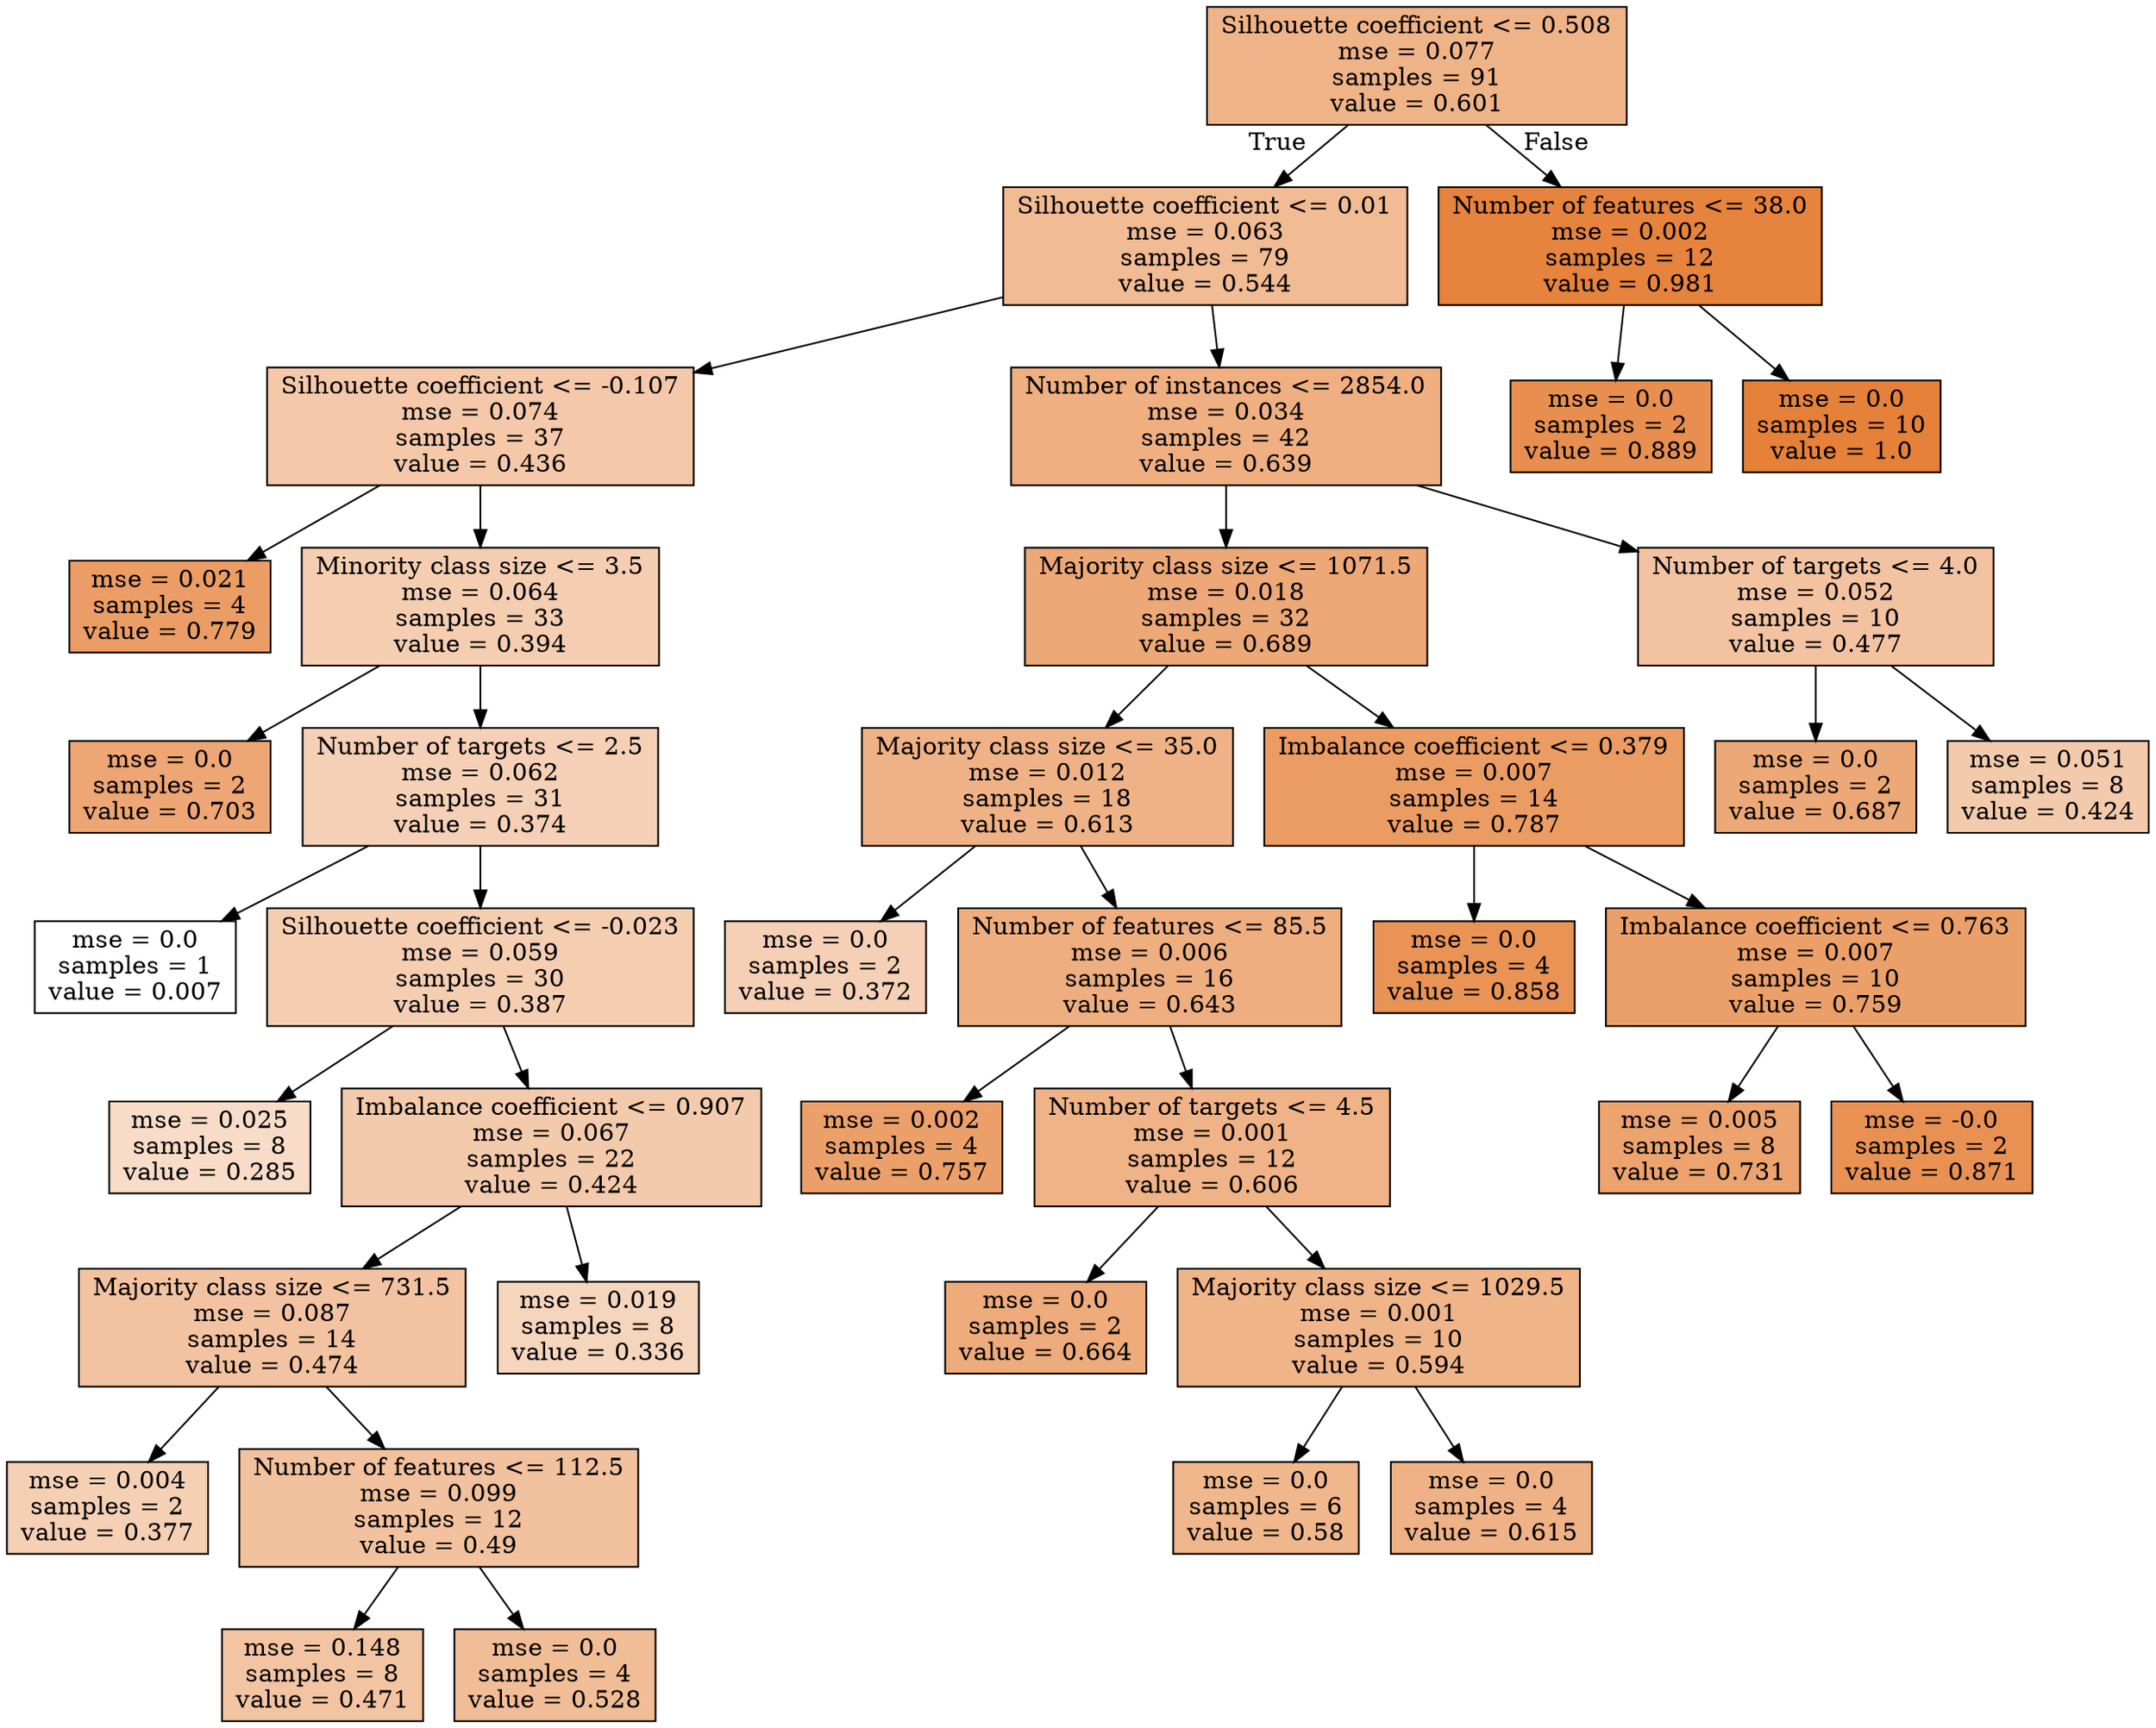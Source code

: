 digraph Tree {
node [shape=box, style="filled", color="black"] ;
0 [label="Silhouette coefficient <= 0.508\nmse = 0.077\nsamples = 91\nvalue = 0.601", fillcolor="#e5813999"] ;
1 [label="Silhouette coefficient <= 0.01\nmse = 0.063\nsamples = 79\nvalue = 0.544", fillcolor="#e581398a"] ;
0 -> 1 [labeldistance=2.5, labelangle=45, headlabel="True"] ;
2 [label="Silhouette coefficient <= -0.107\nmse = 0.074\nsamples = 37\nvalue = 0.436", fillcolor="#e581396e"] ;
1 -> 2 ;
3 [label="mse = 0.021\nsamples = 4\nvalue = 0.779", fillcolor="#e58139c6"] ;
2 -> 3 ;
4 [label="Minority class size <= 3.5\nmse = 0.064\nsamples = 33\nvalue = 0.394", fillcolor="#e5813963"] ;
2 -> 4 ;
5 [label="mse = 0.0\nsamples = 2\nvalue = 0.703", fillcolor="#e58139b3"] ;
4 -> 5 ;
6 [label="Number of targets <= 2.5\nmse = 0.062\nsamples = 31\nvalue = 0.374", fillcolor="#e581395e"] ;
4 -> 6 ;
7 [label="mse = 0.0\nsamples = 1\nvalue = 0.007", fillcolor="#e5813900"] ;
6 -> 7 ;
8 [label="Silhouette coefficient <= -0.023\nmse = 0.059\nsamples = 30\nvalue = 0.387", fillcolor="#e5813962"] ;
6 -> 8 ;
9 [label="mse = 0.025\nsamples = 8\nvalue = 0.285", fillcolor="#e5813947"] ;
8 -> 9 ;
10 [label="Imbalance coefficient <= 0.907\nmse = 0.067\nsamples = 22\nvalue = 0.424", fillcolor="#e581396b"] ;
8 -> 10 ;
11 [label="Majority class size <= 731.5\nmse = 0.087\nsamples = 14\nvalue = 0.474", fillcolor="#e5813978"] ;
10 -> 11 ;
12 [label="mse = 0.004\nsamples = 2\nvalue = 0.377", fillcolor="#e581395f"] ;
11 -> 12 ;
13 [label="Number of features <= 112.5\nmse = 0.099\nsamples = 12\nvalue = 0.49", fillcolor="#e581397c"] ;
11 -> 13 ;
14 [label="mse = 0.148\nsamples = 8\nvalue = 0.471", fillcolor="#e5813977"] ;
13 -> 14 ;
15 [label="mse = 0.0\nsamples = 4\nvalue = 0.528", fillcolor="#e5813986"] ;
13 -> 15 ;
16 [label="mse = 0.019\nsamples = 8\nvalue = 0.336", fillcolor="#e5813954"] ;
10 -> 16 ;
17 [label="Number of instances <= 2854.0\nmse = 0.034\nsamples = 42\nvalue = 0.639", fillcolor="#e58139a2"] ;
1 -> 17 ;
18 [label="Majority class size <= 1071.5\nmse = 0.018\nsamples = 32\nvalue = 0.689", fillcolor="#e58139af"] ;
17 -> 18 ;
19 [label="Majority class size <= 35.0\nmse = 0.012\nsamples = 18\nvalue = 0.613", fillcolor="#e581399c"] ;
18 -> 19 ;
20 [label="mse = 0.0\nsamples = 2\nvalue = 0.372", fillcolor="#e581395e"] ;
19 -> 20 ;
21 [label="Number of features <= 85.5\nmse = 0.006\nsamples = 16\nvalue = 0.643", fillcolor="#e58139a3"] ;
19 -> 21 ;
22 [label="mse = 0.002\nsamples = 4\nvalue = 0.757", fillcolor="#e58139c1"] ;
21 -> 22 ;
23 [label="Number of targets <= 4.5\nmse = 0.001\nsamples = 12\nvalue = 0.606", fillcolor="#e581399a"] ;
21 -> 23 ;
24 [label="mse = 0.0\nsamples = 2\nvalue = 0.664", fillcolor="#e58139a9"] ;
23 -> 24 ;
25 [label="Majority class size <= 1029.5\nmse = 0.001\nsamples = 10\nvalue = 0.594", fillcolor="#e5813997"] ;
23 -> 25 ;
26 [label="mse = 0.0\nsamples = 6\nvalue = 0.58", fillcolor="#e5813993"] ;
25 -> 26 ;
27 [label="mse = 0.0\nsamples = 4\nvalue = 0.615", fillcolor="#e581399c"] ;
25 -> 27 ;
28 [label="Imbalance coefficient <= 0.379\nmse = 0.007\nsamples = 14\nvalue = 0.787", fillcolor="#e58139c8"] ;
18 -> 28 ;
29 [label="mse = 0.0\nsamples = 4\nvalue = 0.858", fillcolor="#e58139db"] ;
28 -> 29 ;
30 [label="Imbalance coefficient <= 0.763\nmse = 0.007\nsamples = 10\nvalue = 0.759", fillcolor="#e58139c1"] ;
28 -> 30 ;
31 [label="mse = 0.005\nsamples = 8\nvalue = 0.731", fillcolor="#e58139ba"] ;
30 -> 31 ;
32 [label="mse = -0.0\nsamples = 2\nvalue = 0.871", fillcolor="#e58139de"] ;
30 -> 32 ;
33 [label="Number of targets <= 4.0\nmse = 0.052\nsamples = 10\nvalue = 0.477", fillcolor="#e5813979"] ;
17 -> 33 ;
34 [label="mse = 0.0\nsamples = 2\nvalue = 0.687", fillcolor="#e58139af"] ;
33 -> 34 ;
35 [label="mse = 0.051\nsamples = 8\nvalue = 0.424", fillcolor="#e581396b"] ;
33 -> 35 ;
36 [label="Number of features <= 38.0\nmse = 0.002\nsamples = 12\nvalue = 0.981", fillcolor="#e58139fa"] ;
0 -> 36 [labeldistance=2.5, labelangle=-45, headlabel="False"] ;
37 [label="mse = 0.0\nsamples = 2\nvalue = 0.889", fillcolor="#e58139e2"] ;
36 -> 37 ;
38 [label="mse = 0.0\nsamples = 10\nvalue = 1.0", fillcolor="#e58139ff"] ;
36 -> 38 ;
}
